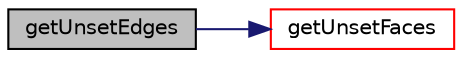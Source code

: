 digraph "getUnsetEdges"
{
  bgcolor="transparent";
  edge [fontname="Helvetica",fontsize="10",labelfontname="Helvetica",labelfontsize="10"];
  node [fontname="Helvetica",fontsize="10",shape=record];
  rankdir="LR";
  Node1 [label="getUnsetEdges",height=0.2,width=0.4,color="black", fillcolor="grey75", style="filled", fontcolor="black"];
  Node1 -> Node2 [color="midnightblue",fontsize="10",style="solid",fontname="Helvetica"];
  Node2 [label="getUnsetFaces",height=0.2,width=0.4,color="red",URL="$a01832.html#abc54e121c4af58ba500e6d6ffffec81d",tooltip="Get number of unvisited faces, i.e. faces that were not (yet) "];
}
